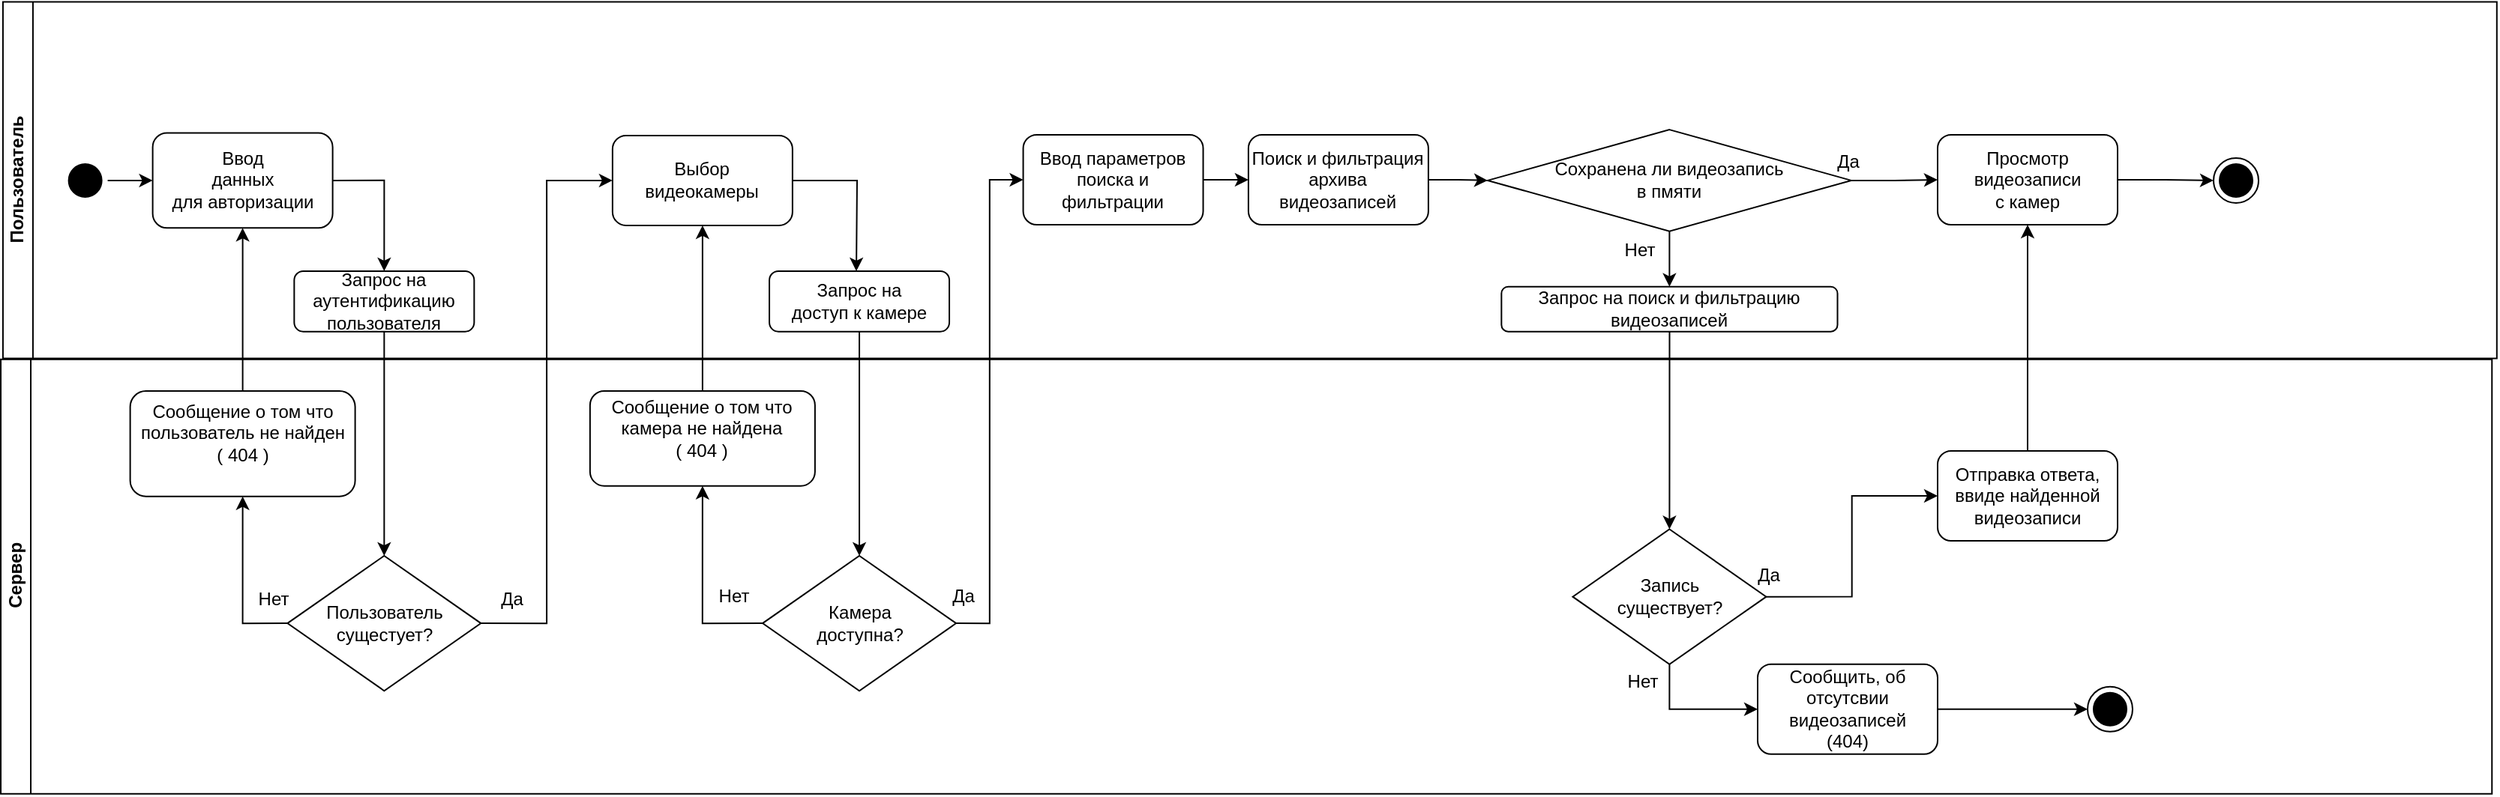 <mxfile version="24.9.0" pages="2">
  <diagram name="Диаграмма деятельности" id="xecDK78RrCa749LEHy70">
    <mxGraphModel dx="948" dy="1508" grid="1" gridSize="10" guides="1" tooltips="1" connect="1" arrows="1" fold="1" page="1" pageScale="1" pageWidth="827" pageHeight="1169" math="0" shadow="0">
      <root>
        <mxCell id="0" />
        <mxCell id="1" parent="0" />
        <mxCell id="mgUJZeKGWfrq2mQLP8xd-1" value="Пользователь&lt;br&gt;" style="swimlane;html=1;startSize=20;rotation=-90;" vertex="1" parent="1">
          <mxGeometry x="893.42" y="-472.2" width="238.03" height="1662.93" as="geometry" />
        </mxCell>
        <mxCell id="mgUJZeKGWfrq2mQLP8xd-78" style="edgeStyle=orthogonalEdgeStyle;rounded=0;orthogonalLoop=1;jettySize=auto;html=1;entryX=0;entryY=0.5;entryDx=0;entryDy=0;" edge="1" parent="mgUJZeKGWfrq2mQLP8xd-1" source="mgUJZeKGWfrq2mQLP8xd-9" target="mgUJZeKGWfrq2mQLP8xd-76">
          <mxGeometry relative="1" as="geometry" />
        </mxCell>
        <mxCell id="mgUJZeKGWfrq2mQLP8xd-9" value="" style="ellipse;html=1;shape=startState;fillColor=#000000;strokeColor=#000000;" vertex="1" parent="mgUJZeKGWfrq2mQLP8xd-1">
          <mxGeometry x="-672.61" y="816.65" width="30" height="30" as="geometry" />
        </mxCell>
        <mxCell id="mgUJZeKGWfrq2mQLP8xd-76" value="Ввод&lt;br&gt;данных&lt;br&gt;для авторизации" style="rounded=1;whiteSpace=wrap;html=1;" vertex="1" parent="mgUJZeKGWfrq2mQLP8xd-1">
          <mxGeometry x="-612.61" y="799.92" width="120" height="63.46" as="geometry" />
        </mxCell>
        <mxCell id="mgUJZeKGWfrq2mQLP8xd-120" value="Выбор &lt;br&gt;видеокамеры" style="rounded=1;whiteSpace=wrap;html=1;" vertex="1" parent="mgUJZeKGWfrq2mQLP8xd-1">
          <mxGeometry x="-305.98" y="801.65" width="120" height="60" as="geometry" />
        </mxCell>
        <mxCell id="mgUJZeKGWfrq2mQLP8xd-140" style="edgeStyle=orthogonalEdgeStyle;rounded=0;orthogonalLoop=1;jettySize=auto;html=1;entryX=0;entryY=0.5;entryDx=0;entryDy=0;" edge="1" parent="mgUJZeKGWfrq2mQLP8xd-1" source="mgUJZeKGWfrq2mQLP8xd-172" target="mgUJZeKGWfrq2mQLP8xd-130">
          <mxGeometry relative="1" as="geometry" />
        </mxCell>
        <mxCell id="mgUJZeKGWfrq2mQLP8xd-127" value="Ввод параметров&lt;br&gt;поиска и фильтрации" style="rounded=1;whiteSpace=wrap;html=1;" vertex="1" parent="mgUJZeKGWfrq2mQLP8xd-1">
          <mxGeometry x="-32.15" y="801.2" width="120" height="60" as="geometry" />
        </mxCell>
        <mxCell id="mgUJZeKGWfrq2mQLP8xd-147" style="edgeStyle=orthogonalEdgeStyle;rounded=0;orthogonalLoop=1;jettySize=auto;html=1;entryX=0;entryY=0.5;entryDx=0;entryDy=0;" edge="1" parent="mgUJZeKGWfrq2mQLP8xd-1" source="mgUJZeKGWfrq2mQLP8xd-130" target="mgUJZeKGWfrq2mQLP8xd-146">
          <mxGeometry relative="1" as="geometry" />
        </mxCell>
        <mxCell id="mgUJZeKGWfrq2mQLP8xd-130" value="Сохранена ли видеозапись&lt;br&gt;в пмяти" style="rhombus;whiteSpace=wrap;html=1;" vertex="1" parent="mgUJZeKGWfrq2mQLP8xd-1">
          <mxGeometry x="277.58" y="797.75" width="242.42" height="67.8" as="geometry" />
        </mxCell>
        <mxCell id="mgUJZeKGWfrq2mQLP8xd-164" style="edgeStyle=orthogonalEdgeStyle;rounded=0;orthogonalLoop=1;jettySize=auto;html=1;entryX=0;entryY=0.5;entryDx=0;entryDy=0;" edge="1" parent="mgUJZeKGWfrq2mQLP8xd-1" source="mgUJZeKGWfrq2mQLP8xd-146" target="mgUJZeKGWfrq2mQLP8xd-163">
          <mxGeometry relative="1" as="geometry" />
        </mxCell>
        <mxCell id="mgUJZeKGWfrq2mQLP8xd-146" value="Просмотр видеозаписи &lt;br&gt;с камер" style="rounded=1;whiteSpace=wrap;html=1;" vertex="1" parent="mgUJZeKGWfrq2mQLP8xd-1">
          <mxGeometry x="577.58" y="801.2" width="120" height="60" as="geometry" />
        </mxCell>
        <mxCell id="mgUJZeKGWfrq2mQLP8xd-163" value="" style="ellipse;html=1;shape=endState;fillColor=#000000;strokeColor=#000000;" vertex="1" parent="mgUJZeKGWfrq2mQLP8xd-1">
          <mxGeometry x="761.58" y="816.65" width="30" height="30" as="geometry" />
        </mxCell>
        <mxCell id="mgUJZeKGWfrq2mQLP8xd-144" value="Запрос на&lt;br&gt;доступ к камере" style="rounded=1;whiteSpace=wrap;html=1;" vertex="1" parent="mgUJZeKGWfrq2mQLP8xd-1">
          <mxGeometry x="-201.4" y="892.2" width="120" height="40.33" as="geometry" />
        </mxCell>
        <mxCell id="mgUJZeKGWfrq2mQLP8xd-142" value="Запрос на аутентификацию&lt;br&gt;пользователя" style="rounded=1;whiteSpace=wrap;html=1;" vertex="1" parent="mgUJZeKGWfrq2mQLP8xd-1">
          <mxGeometry x="-518.24" y="892.2" width="120" height="40.33" as="geometry" />
        </mxCell>
        <mxCell id="mgUJZeKGWfrq2mQLP8xd-109" style="edgeStyle=orthogonalEdgeStyle;rounded=0;orthogonalLoop=1;jettySize=auto;html=1;exitX=1;exitY=0.5;exitDx=0;exitDy=0;entryX=0.5;entryY=0;entryDx=0;entryDy=0;" edge="1" parent="mgUJZeKGWfrq2mQLP8xd-1" source="mgUJZeKGWfrq2mQLP8xd-76" target="mgUJZeKGWfrq2mQLP8xd-142">
          <mxGeometry relative="1" as="geometry">
            <mxPoint x="-458.42" y="992.2" as="targetPoint" />
          </mxGeometry>
        </mxCell>
        <mxCell id="mgUJZeKGWfrq2mQLP8xd-139" value="Запрос на поиск и фильтрацию видеозаписей" style="rounded=1;whiteSpace=wrap;html=1;" vertex="1" parent="mgUJZeKGWfrq2mQLP8xd-1">
          <mxGeometry x="286.75" y="902.58" width="224.08" height="29.95" as="geometry" />
        </mxCell>
        <mxCell id="mgUJZeKGWfrq2mQLP8xd-141" style="edgeStyle=orthogonalEdgeStyle;rounded=0;orthogonalLoop=1;jettySize=auto;html=1;entryX=0.5;entryY=0;entryDx=0;entryDy=0;" edge="1" parent="mgUJZeKGWfrq2mQLP8xd-1" source="mgUJZeKGWfrq2mQLP8xd-130" target="mgUJZeKGWfrq2mQLP8xd-139">
          <mxGeometry relative="1" as="geometry">
            <mxPoint x="267.58" y="1062.2" as="targetPoint" />
          </mxGeometry>
        </mxCell>
        <mxCell id="mgUJZeKGWfrq2mQLP8xd-173" value="" style="edgeStyle=orthogonalEdgeStyle;rounded=0;orthogonalLoop=1;jettySize=auto;html=1;entryX=0;entryY=0.5;entryDx=0;entryDy=0;" edge="1" parent="mgUJZeKGWfrq2mQLP8xd-1" source="mgUJZeKGWfrq2mQLP8xd-127" target="mgUJZeKGWfrq2mQLP8xd-172">
          <mxGeometry relative="1" as="geometry">
            <mxPoint x="980.42" y="358.8" as="sourcePoint" />
            <mxPoint x="1170.42" y="359.8" as="targetPoint" />
          </mxGeometry>
        </mxCell>
        <mxCell id="mgUJZeKGWfrq2mQLP8xd-172" value="Поиск и фильтрация&lt;br&gt;архива&lt;br&gt;видеозаписей" style="rounded=1;whiteSpace=wrap;html=1;" vertex="1" parent="mgUJZeKGWfrq2mQLP8xd-1">
          <mxGeometry x="118.03" y="801.2" width="120" height="60" as="geometry" />
        </mxCell>
        <mxCell id="mgUJZeKGWfrq2mQLP8xd-14" value="Сервер" style="swimlane;html=1;startSize=20;rotation=-90;" vertex="1" parent="1">
          <mxGeometry x="865.08" y="-206.67" width="290" height="1661.11" as="geometry" />
        </mxCell>
        <mxCell id="mgUJZeKGWfrq2mQLP8xd-71" value="Пользователь&lt;br&gt;сущестует?" style="rhombus;whiteSpace=wrap;html=1;" vertex="1" parent="mgUJZeKGWfrq2mQLP8xd-14">
          <mxGeometry x="-494.4" y="816.67" width="129" height="90.11" as="geometry" />
        </mxCell>
        <mxCell id="mgUJZeKGWfrq2mQLP8xd-119" value="Нет" style="text;html=1;align=center;verticalAlign=middle;resizable=0;points=[];autosize=1;strokeColor=none;fillColor=none;" vertex="1" parent="mgUJZeKGWfrq2mQLP8xd-14">
          <mxGeometry x="-524.08" y="830.99" width="40" height="30" as="geometry" />
        </mxCell>
        <mxCell id="mgUJZeKGWfrq2mQLP8xd-122" value="Камера&lt;br&gt;доступна?" style="rhombus;whiteSpace=wrap;html=1;" vertex="1" parent="mgUJZeKGWfrq2mQLP8xd-14">
          <mxGeometry x="-177.56" y="816.67" width="129" height="90.11" as="geometry" />
        </mxCell>
        <mxCell id="mgUJZeKGWfrq2mQLP8xd-123" value="Да" style="text;html=1;align=center;verticalAlign=middle;resizable=0;points=[];autosize=1;strokeColor=none;fillColor=none;" vertex="1" parent="mgUJZeKGWfrq2mQLP8xd-14">
          <mxGeometry x="-365.4" y="830.99" width="40" height="30" as="geometry" />
        </mxCell>
        <mxCell id="mgUJZeKGWfrq2mQLP8xd-126" value="Нет" style="text;html=1;align=center;verticalAlign=middle;resizable=0;points=[];autosize=1;strokeColor=none;fillColor=none;" vertex="1" parent="mgUJZeKGWfrq2mQLP8xd-14">
          <mxGeometry x="-217.56" y="829" width="40" height="30" as="geometry" />
        </mxCell>
        <mxCell id="mgUJZeKGWfrq2mQLP8xd-129" value="Да" style="text;html=1;align=center;verticalAlign=middle;resizable=0;points=[];autosize=1;strokeColor=none;fillColor=none;" vertex="1" parent="mgUJZeKGWfrq2mQLP8xd-14">
          <mxGeometry x="-64.53" y="829" width="40" height="30" as="geometry" />
        </mxCell>
        <mxCell id="mgUJZeKGWfrq2mQLP8xd-150" style="edgeStyle=orthogonalEdgeStyle;rounded=0;orthogonalLoop=1;jettySize=auto;html=1;exitX=1;exitY=0.5;exitDx=0;exitDy=0;entryX=0;entryY=0.5;entryDx=0;entryDy=0;" edge="1" parent="mgUJZeKGWfrq2mQLP8xd-14" source="mgUJZeKGWfrq2mQLP8xd-148" target="mgUJZeKGWfrq2mQLP8xd-151">
          <mxGeometry relative="1" as="geometry">
            <mxPoint x="485.92" y="843.67" as="targetPoint" />
          </mxGeometry>
        </mxCell>
        <mxCell id="mgUJZeKGWfrq2mQLP8xd-153" style="edgeStyle=orthogonalEdgeStyle;rounded=0;orthogonalLoop=1;jettySize=auto;html=1;entryX=0;entryY=0.5;entryDx=0;entryDy=0;exitX=0.5;exitY=1;exitDx=0;exitDy=0;" edge="1" parent="mgUJZeKGWfrq2mQLP8xd-14" source="mgUJZeKGWfrq2mQLP8xd-148" target="mgUJZeKGWfrq2mQLP8xd-152">
          <mxGeometry relative="1" as="geometry" />
        </mxCell>
        <mxCell id="mgUJZeKGWfrq2mQLP8xd-148" value="Запись &lt;br&gt;существует?" style="rhombus;whiteSpace=wrap;html=1;" vertex="1" parent="mgUJZeKGWfrq2mQLP8xd-14">
          <mxGeometry x="362.63" y="798.94" width="129" height="90.11" as="geometry" />
        </mxCell>
        <mxCell id="mgUJZeKGWfrq2mQLP8xd-151" value="Отправка ответа, ввиде найденной&lt;br&gt;видеозаписи" style="rounded=1;whiteSpace=wrap;html=1;" vertex="1" parent="mgUJZeKGWfrq2mQLP8xd-14">
          <mxGeometry x="605.92" y="746.67" width="120" height="60" as="geometry" />
        </mxCell>
        <mxCell id="mgUJZeKGWfrq2mQLP8xd-162" style="edgeStyle=orthogonalEdgeStyle;rounded=0;orthogonalLoop=1;jettySize=auto;html=1;entryX=0;entryY=0.5;entryDx=0;entryDy=0;" edge="1" parent="mgUJZeKGWfrq2mQLP8xd-14" source="mgUJZeKGWfrq2mQLP8xd-152" target="mgUJZeKGWfrq2mQLP8xd-70">
          <mxGeometry relative="1" as="geometry" />
        </mxCell>
        <mxCell id="mgUJZeKGWfrq2mQLP8xd-152" value="Сообщить, об отсутсвии видеозаписей&lt;br&gt;(404)" style="rounded=1;whiteSpace=wrap;html=1;" vertex="1" parent="mgUJZeKGWfrq2mQLP8xd-14">
          <mxGeometry x="485.92" y="889.05" width="120" height="60" as="geometry" />
        </mxCell>
        <mxCell id="mgUJZeKGWfrq2mQLP8xd-70" value="" style="ellipse;html=1;shape=endState;fillColor=#000000;strokeColor=#000000;" vertex="1" parent="mgUJZeKGWfrq2mQLP8xd-14">
          <mxGeometry x="705.92" y="904.05" width="30" height="30" as="geometry" />
        </mxCell>
        <mxCell id="mgUJZeKGWfrq2mQLP8xd-166" value="Сообщение о том что пользователь не найден&lt;br&gt;( 404 )&lt;br&gt;&lt;div&gt;&lt;br&gt;&lt;/div&gt;" style="rounded=1;whiteSpace=wrap;html=1;" vertex="1" parent="mgUJZeKGWfrq2mQLP8xd-14">
          <mxGeometry x="-599.27" y="706.67" width="150" height="70.33" as="geometry" />
        </mxCell>
        <mxCell id="mgUJZeKGWfrq2mQLP8xd-167" value="" style="edgeStyle=orthogonalEdgeStyle;rounded=0;orthogonalLoop=1;jettySize=auto;html=1;entryX=0.5;entryY=1;entryDx=0;entryDy=0;exitX=0;exitY=0.5;exitDx=0;exitDy=0;" edge="1" parent="mgUJZeKGWfrq2mQLP8xd-14" source="mgUJZeKGWfrq2mQLP8xd-71" target="mgUJZeKGWfrq2mQLP8xd-166">
          <mxGeometry relative="1" as="geometry">
            <mxPoint x="-494.08" y="861.67" as="sourcePoint" />
            <mxPoint x="-524.08" y="597.67" as="targetPoint" />
          </mxGeometry>
        </mxCell>
        <mxCell id="mgUJZeKGWfrq2mQLP8xd-168" value="Сообщение о том что камера не найдена&lt;br&gt;( 404 )&lt;br&gt;&lt;div&gt;&lt;br&gt;&lt;/div&gt;" style="rounded=1;whiteSpace=wrap;html=1;" vertex="1" parent="mgUJZeKGWfrq2mQLP8xd-14">
          <mxGeometry x="-292.64" y="706.67" width="150" height="63.33" as="geometry" />
        </mxCell>
        <mxCell id="mgUJZeKGWfrq2mQLP8xd-125" style="edgeStyle=orthogonalEdgeStyle;rounded=0;orthogonalLoop=1;jettySize=auto;html=1;exitX=0;exitY=0.5;exitDx=0;exitDy=0;entryX=0.5;entryY=1;entryDx=0;entryDy=0;" edge="1" parent="mgUJZeKGWfrq2mQLP8xd-14" source="mgUJZeKGWfrq2mQLP8xd-122" target="mgUJZeKGWfrq2mQLP8xd-168">
          <mxGeometry relative="1" as="geometry" />
        </mxCell>
        <mxCell id="mgUJZeKGWfrq2mQLP8xd-118" style="edgeStyle=orthogonalEdgeStyle;rounded=0;orthogonalLoop=1;jettySize=auto;html=1;entryX=0.5;entryY=1;entryDx=0;entryDy=0;exitX=0.5;exitY=0;exitDx=0;exitDy=0;" edge="1" parent="1" source="mgUJZeKGWfrq2mQLP8xd-166" target="mgUJZeKGWfrq2mQLP8xd-76">
          <mxGeometry relative="1" as="geometry" />
        </mxCell>
        <mxCell id="mgUJZeKGWfrq2mQLP8xd-121" style="edgeStyle=orthogonalEdgeStyle;rounded=0;orthogonalLoop=1;jettySize=auto;html=1;exitX=1;exitY=0.5;exitDx=0;exitDy=0;entryX=0;entryY=0.5;entryDx=0;entryDy=0;" edge="1" parent="1" source="mgUJZeKGWfrq2mQLP8xd-71" target="mgUJZeKGWfrq2mQLP8xd-120">
          <mxGeometry relative="1" as="geometry" />
        </mxCell>
        <mxCell id="mgUJZeKGWfrq2mQLP8xd-124" style="edgeStyle=orthogonalEdgeStyle;rounded=0;orthogonalLoop=1;jettySize=auto;html=1;exitX=1;exitY=0.5;exitDx=0;exitDy=0;" edge="1" parent="1" source="mgUJZeKGWfrq2mQLP8xd-120">
          <mxGeometry relative="1" as="geometry">
            <mxPoint x="750" y="420" as="targetPoint" />
          </mxGeometry>
        </mxCell>
        <mxCell id="mgUJZeKGWfrq2mQLP8xd-128" style="edgeStyle=orthogonalEdgeStyle;rounded=0;orthogonalLoop=1;jettySize=auto;html=1;entryX=0;entryY=0.5;entryDx=0;entryDy=0;exitX=1;exitY=0.5;exitDx=0;exitDy=0;" edge="1" parent="1" source="mgUJZeKGWfrq2mQLP8xd-122" target="mgUJZeKGWfrq2mQLP8xd-127">
          <mxGeometry relative="1" as="geometry" />
        </mxCell>
        <mxCell id="mgUJZeKGWfrq2mQLP8xd-155" value="Да" style="text;html=1;align=center;verticalAlign=middle;resizable=0;points=[];autosize=1;strokeColor=none;fillColor=none;" vertex="1" parent="1">
          <mxGeometry x="1391" y="332" width="40" height="30" as="geometry" />
        </mxCell>
        <mxCell id="mgUJZeKGWfrq2mQLP8xd-156" value="Нет" style="text;html=1;align=center;verticalAlign=middle;resizable=0;points=[];autosize=1;strokeColor=none;fillColor=none;" vertex="1" parent="1">
          <mxGeometry x="1252" y="391" width="40" height="30" as="geometry" />
        </mxCell>
        <mxCell id="mgUJZeKGWfrq2mQLP8xd-157" value="Да" style="text;html=1;align=center;verticalAlign=middle;resizable=0;points=[];autosize=1;strokeColor=none;fillColor=none;" vertex="1" parent="1">
          <mxGeometry x="1338" y="608" width="40" height="30" as="geometry" />
        </mxCell>
        <mxCell id="mgUJZeKGWfrq2mQLP8xd-159" value="Нет" style="text;html=1;align=center;verticalAlign=middle;resizable=0;points=[];autosize=1;strokeColor=none;fillColor=none;" vertex="1" parent="1">
          <mxGeometry x="1254" y="679" width="40" height="30" as="geometry" />
        </mxCell>
        <mxCell id="mgUJZeKGWfrq2mQLP8xd-165" style="edgeStyle=orthogonalEdgeStyle;rounded=0;orthogonalLoop=1;jettySize=auto;html=1;entryX=0.5;entryY=1;entryDx=0;entryDy=0;" edge="1" parent="1" source="mgUJZeKGWfrq2mQLP8xd-151" target="mgUJZeKGWfrq2mQLP8xd-146">
          <mxGeometry relative="1" as="geometry" />
        </mxCell>
        <mxCell id="mgUJZeKGWfrq2mQLP8xd-145" style="edgeStyle=orthogonalEdgeStyle;rounded=0;orthogonalLoop=1;jettySize=auto;html=1;entryX=0.5;entryY=0;entryDx=0;entryDy=0;" edge="1" parent="1" source="mgUJZeKGWfrq2mQLP8xd-144" target="mgUJZeKGWfrq2mQLP8xd-122">
          <mxGeometry relative="1" as="geometry" />
        </mxCell>
        <mxCell id="mgUJZeKGWfrq2mQLP8xd-143" style="edgeStyle=orthogonalEdgeStyle;rounded=0;orthogonalLoop=1;jettySize=auto;html=1;entryX=0.5;entryY=0;entryDx=0;entryDy=0;" edge="1" parent="1" source="mgUJZeKGWfrq2mQLP8xd-142" target="mgUJZeKGWfrq2mQLP8xd-71">
          <mxGeometry relative="1" as="geometry" />
        </mxCell>
        <mxCell id="mgUJZeKGWfrq2mQLP8xd-149" style="edgeStyle=orthogonalEdgeStyle;rounded=0;orthogonalLoop=1;jettySize=auto;html=1;entryX=0.5;entryY=0;entryDx=0;entryDy=0;" edge="1" parent="1" source="mgUJZeKGWfrq2mQLP8xd-139" target="mgUJZeKGWfrq2mQLP8xd-148">
          <mxGeometry relative="1" as="geometry" />
        </mxCell>
        <mxCell id="mgUJZeKGWfrq2mQLP8xd-169" style="edgeStyle=orthogonalEdgeStyle;rounded=0;orthogonalLoop=1;jettySize=auto;html=1;entryX=0.5;entryY=1;entryDx=0;entryDy=0;" edge="1" parent="1" source="mgUJZeKGWfrq2mQLP8xd-168" target="mgUJZeKGWfrq2mQLP8xd-120">
          <mxGeometry relative="1" as="geometry" />
        </mxCell>
      </root>
    </mxGraphModel>
  </diagram>
  <diagram name="Диаграмма состояний" id="JqYpAS7lWwvAVO7wYC7L">
    <mxGraphModel dx="1024" dy="612" grid="0" gridSize="10" guides="1" tooltips="1" connect="1" arrows="1" fold="1" page="0" pageScale="1" pageWidth="1169" pageHeight="827" math="0" shadow="0">
      <root>
        <mxCell id="0" />
        <mxCell id="1" parent="0" />
        <mxCell id="n2BCix7oN7lk6Y4YMK8M-26" style="edgeStyle=orthogonalEdgeStyle;rounded=0;orthogonalLoop=1;jettySize=auto;html=1;entryX=0;entryY=0.5;entryDx=0;entryDy=0;" edge="1" parent="1" source="n2BCix7oN7lk6Y4YMK8M-27" target="n2BCix7oN7lk6Y4YMK8M-31">
          <mxGeometry relative="1" as="geometry">
            <mxPoint x="430.927" y="359.1" as="targetPoint" />
          </mxGeometry>
        </mxCell>
        <mxCell id="n2BCix7oN7lk6Y4YMK8M-27" value="Заказ талона" style="rounded=1;whiteSpace=wrap;html=1;" vertex="1" parent="1">
          <mxGeometry x="300.9" y="339.08" width="100" height="40" as="geometry" />
        </mxCell>
        <mxCell id="n2BCix7oN7lk6Y4YMK8M-49" style="edgeStyle=orthogonalEdgeStyle;rounded=0;orthogonalLoop=1;jettySize=auto;html=1;entryX=0;entryY=0.5;entryDx=0;entryDy=0;strokeColor=#000000;" edge="1" parent="1" source="n2BCix7oN7lk6Y4YMK8M-31" target="n2BCix7oN7lk6Y4YMK8M-34">
          <mxGeometry relative="1" as="geometry" />
        </mxCell>
        <mxCell id="n2BCix7oN7lk6Y4YMK8M-50" style="rounded=0;orthogonalLoop=1;jettySize=auto;html=1;entryX=0;entryY=0;entryDx=0;entryDy=0;strokeColor=#000000;exitX=1;exitY=1;exitDx=0;exitDy=0;" edge="1" parent="1" source="n2BCix7oN7lk6Y4YMK8M-31" target="n2BCix7oN7lk6Y4YMK8M-45">
          <mxGeometry relative="1" as="geometry" />
        </mxCell>
        <mxCell id="n2BCix7oN7lk6Y4YMK8M-31" value="Ожидание подтверждения талона" style="rounded=1;whiteSpace=wrap;html=1;" vertex="1" parent="1">
          <mxGeometry x="460" y="334.12" width="110.1" height="49.92" as="geometry" />
        </mxCell>
        <mxCell id="n2BCix7oN7lk6Y4YMK8M-33" style="edgeStyle=orthogonalEdgeStyle;rounded=0;orthogonalLoop=1;jettySize=auto;html=1;entryX=0;entryY=0.5;entryDx=0;entryDy=0;strokeColor=#000000;" edge="1" parent="1" source="n2BCix7oN7lk6Y4YMK8M-34" target="n2BCix7oN7lk6Y4YMK8M-37">
          <mxGeometry relative="1" as="geometry" />
        </mxCell>
        <mxCell id="n2BCix7oN7lk6Y4YMK8M-34" value="Подтверждение заказа талона" style="rounded=1;whiteSpace=wrap;html=1;" vertex="1" parent="1">
          <mxGeometry x="690" y="339.08" width="100" height="40" as="geometry" />
        </mxCell>
        <mxCell id="n2BCix7oN7lk6Y4YMK8M-35" style="edgeStyle=orthogonalEdgeStyle;rounded=0;orthogonalLoop=1;jettySize=auto;html=1;strokeColor=#000000;exitX=1;exitY=0.5;exitDx=0;exitDy=0;" edge="1" parent="1" source="n2BCix7oN7lk6Y4YMK8M-36" target="n2BCix7oN7lk6Y4YMK8M-27">
          <mxGeometry relative="1" as="geometry" />
        </mxCell>
        <mxCell id="n2BCix7oN7lk6Y4YMK8M-36" value="" style="ellipse;html=1;shape=startState;fillColor=#000000;strokeColor=#000000;" vertex="1" parent="1">
          <mxGeometry x="240.9" y="344.08" width="30" height="30" as="geometry" />
        </mxCell>
        <mxCell id="n2BCix7oN7lk6Y4YMK8M-37" value="" style="ellipse;html=1;shape=endState;fillColor=#000000;strokeColor=#000000;" vertex="1" parent="1">
          <mxGeometry x="810" y="344.08" width="30" height="30" as="geometry" />
        </mxCell>
        <mxCell id="n2BCix7oN7lk6Y4YMK8M-55" style="edgeStyle=orthogonalEdgeStyle;rounded=0;orthogonalLoop=1;jettySize=auto;html=1;strokeColor=#000000;" edge="1" parent="1" source="n2BCix7oN7lk6Y4YMK8M-45" target="n2BCix7oN7lk6Y4YMK8M-27">
          <mxGeometry relative="1" as="geometry" />
        </mxCell>
        <mxCell id="n2BCix7oN7lk6Y4YMK8M-45" value="Отклонение заказа талона" style="rounded=1;whiteSpace=wrap;html=1;" vertex="1" parent="1">
          <mxGeometry x="680" y="440.0" width="110" height="50" as="geometry" />
        </mxCell>
        <mxCell id="n2BCix7oN7lk6Y4YMK8M-51" value="[талон свободен]" style="text;html=1;strokeColor=none;fillColor=none;align=center;verticalAlign=middle;whiteSpace=wrap;rounded=0;" vertex="1" parent="1">
          <mxGeometry x="580" y="334.12" width="99.9" height="30" as="geometry" />
        </mxCell>
        <mxCell id="n2BCix7oN7lk6Y4YMK8M-54" value="[талон занят]" style="text;html=1;strokeColor=none;fillColor=none;align=center;verticalAlign=middle;whiteSpace=wrap;rounded=0;rotation=25;" vertex="1" parent="1">
          <mxGeometry x="580" y="390" width="99.9" height="30" as="geometry" />
        </mxCell>
        <mxCell id="n2BCix7oN7lk6Y4YMK8M-56" value="Передача на повторный заказ талона" style="text;html=1;strokeColor=none;fillColor=none;align=center;verticalAlign=middle;whiteSpace=wrap;rounded=0;" vertex="1" parent="1">
          <mxGeometry x="400" y="440" width="230" height="30" as="geometry" />
        </mxCell>
      </root>
    </mxGraphModel>
  </diagram>
</mxfile>
